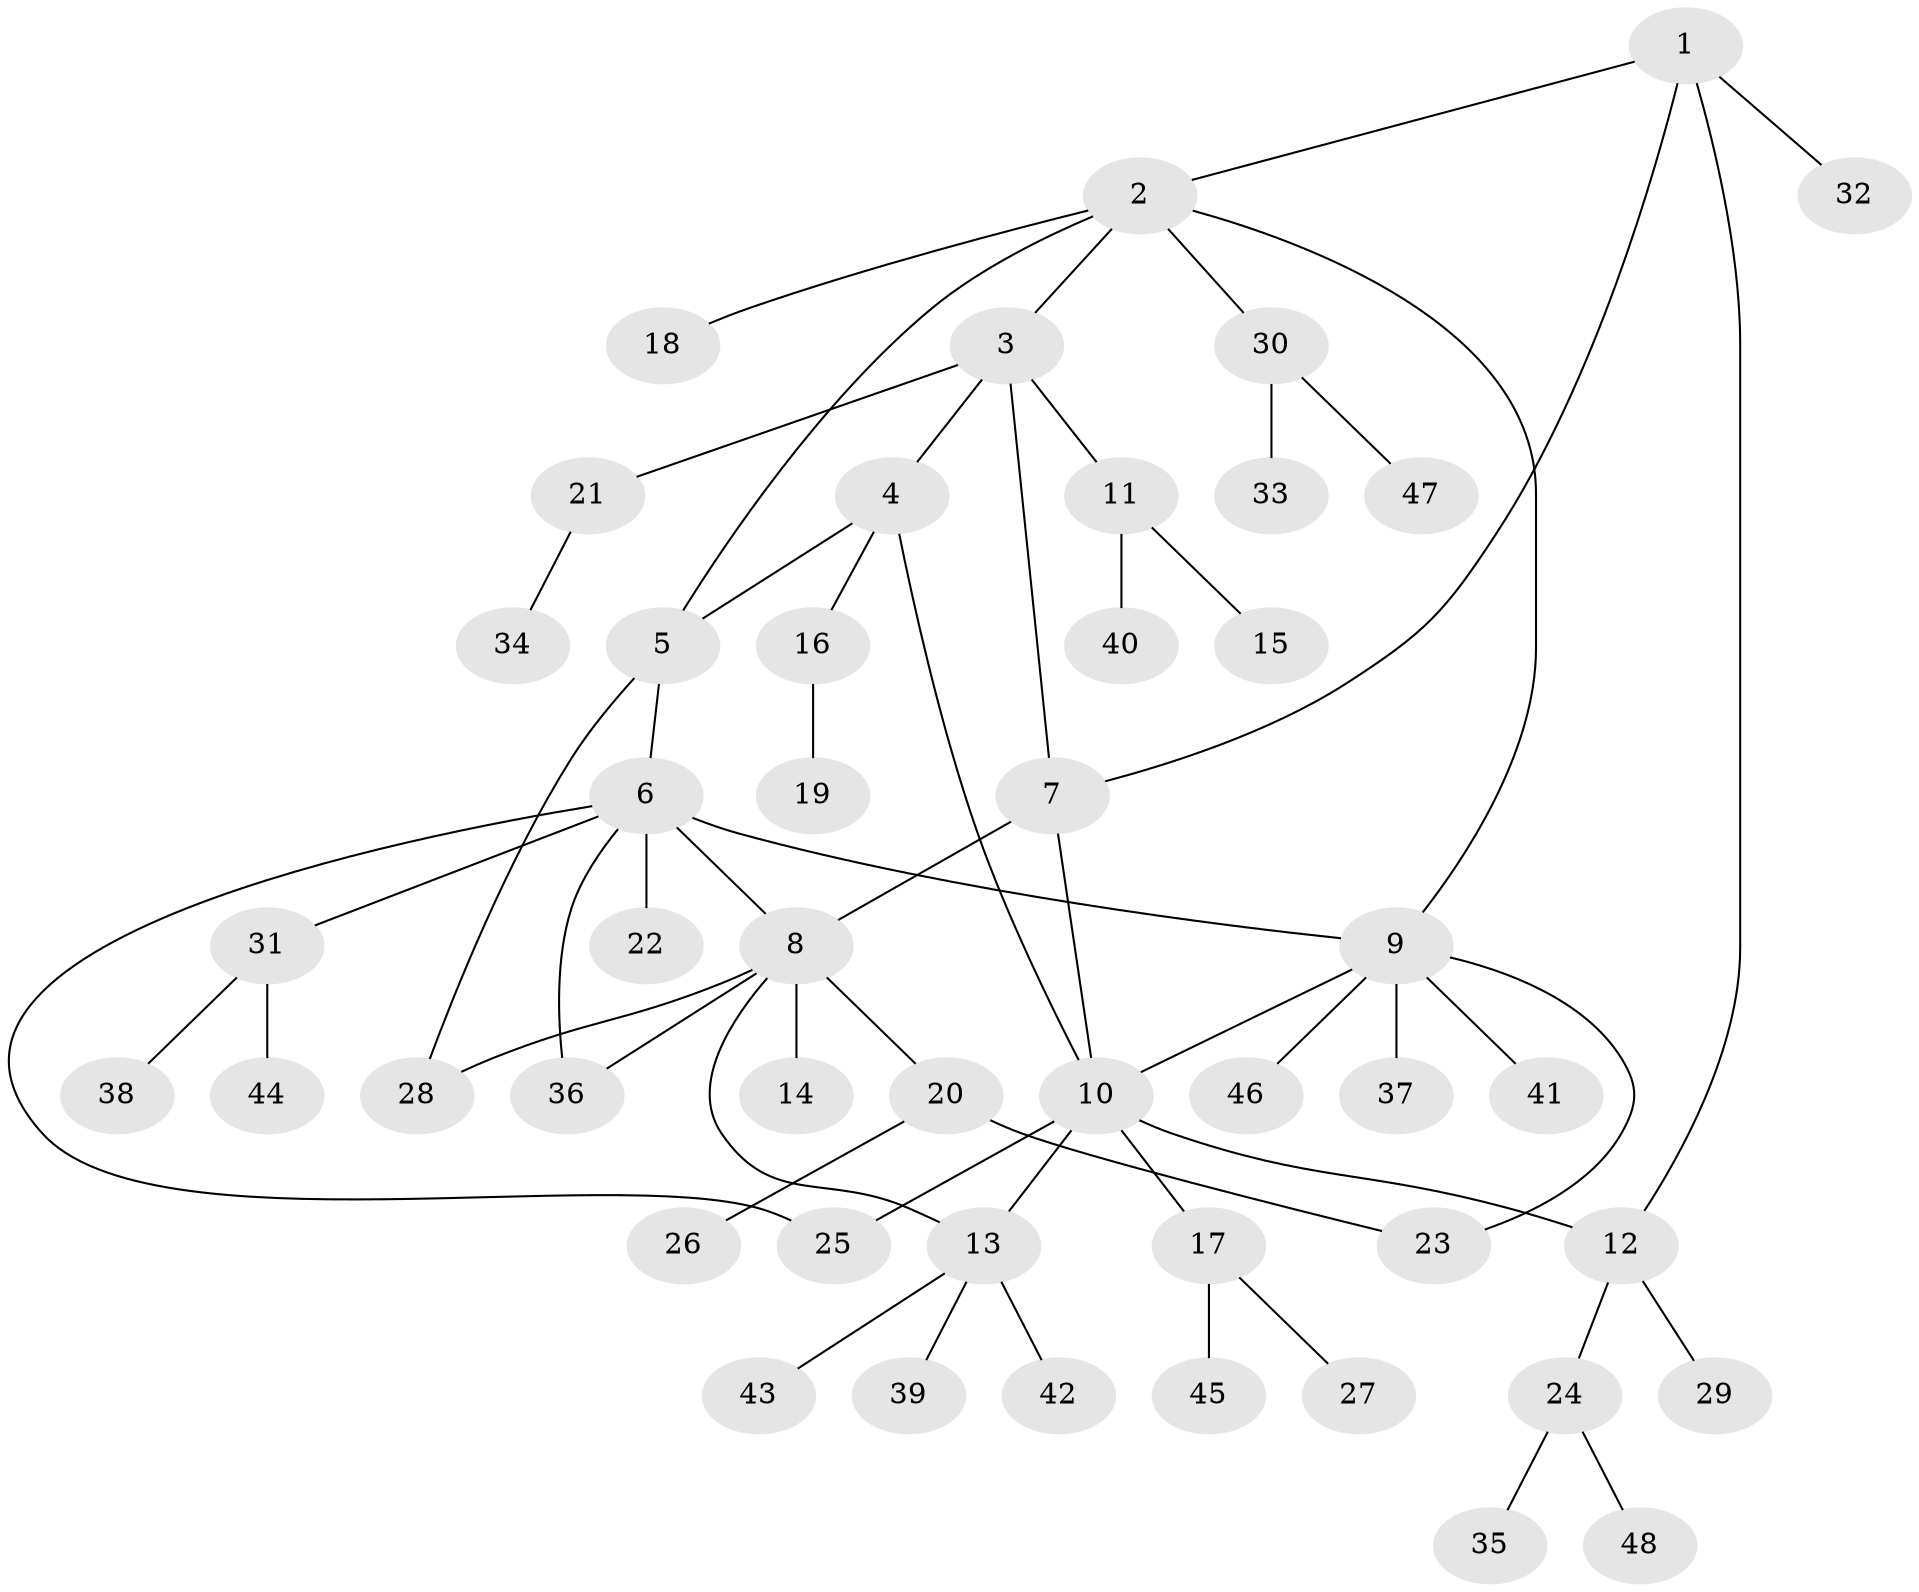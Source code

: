 // Generated by graph-tools (version 1.1) at 2025/50/03/09/25 03:50:32]
// undirected, 48 vertices, 59 edges
graph export_dot {
graph [start="1"]
  node [color=gray90,style=filled];
  1;
  2;
  3;
  4;
  5;
  6;
  7;
  8;
  9;
  10;
  11;
  12;
  13;
  14;
  15;
  16;
  17;
  18;
  19;
  20;
  21;
  22;
  23;
  24;
  25;
  26;
  27;
  28;
  29;
  30;
  31;
  32;
  33;
  34;
  35;
  36;
  37;
  38;
  39;
  40;
  41;
  42;
  43;
  44;
  45;
  46;
  47;
  48;
  1 -- 2;
  1 -- 7;
  1 -- 12;
  1 -- 32;
  2 -- 3;
  2 -- 5;
  2 -- 9;
  2 -- 18;
  2 -- 30;
  3 -- 4;
  3 -- 7;
  3 -- 11;
  3 -- 21;
  4 -- 5;
  4 -- 10;
  4 -- 16;
  5 -- 6;
  5 -- 28;
  6 -- 8;
  6 -- 9;
  6 -- 22;
  6 -- 25;
  6 -- 31;
  6 -- 36;
  7 -- 8;
  7 -- 10;
  8 -- 13;
  8 -- 14;
  8 -- 20;
  8 -- 28;
  8 -- 36;
  9 -- 10;
  9 -- 23;
  9 -- 37;
  9 -- 41;
  9 -- 46;
  10 -- 12;
  10 -- 13;
  10 -- 17;
  10 -- 25;
  11 -- 15;
  11 -- 40;
  12 -- 24;
  12 -- 29;
  13 -- 39;
  13 -- 42;
  13 -- 43;
  16 -- 19;
  17 -- 27;
  17 -- 45;
  20 -- 23;
  20 -- 26;
  21 -- 34;
  24 -- 35;
  24 -- 48;
  30 -- 33;
  30 -- 47;
  31 -- 38;
  31 -- 44;
}
